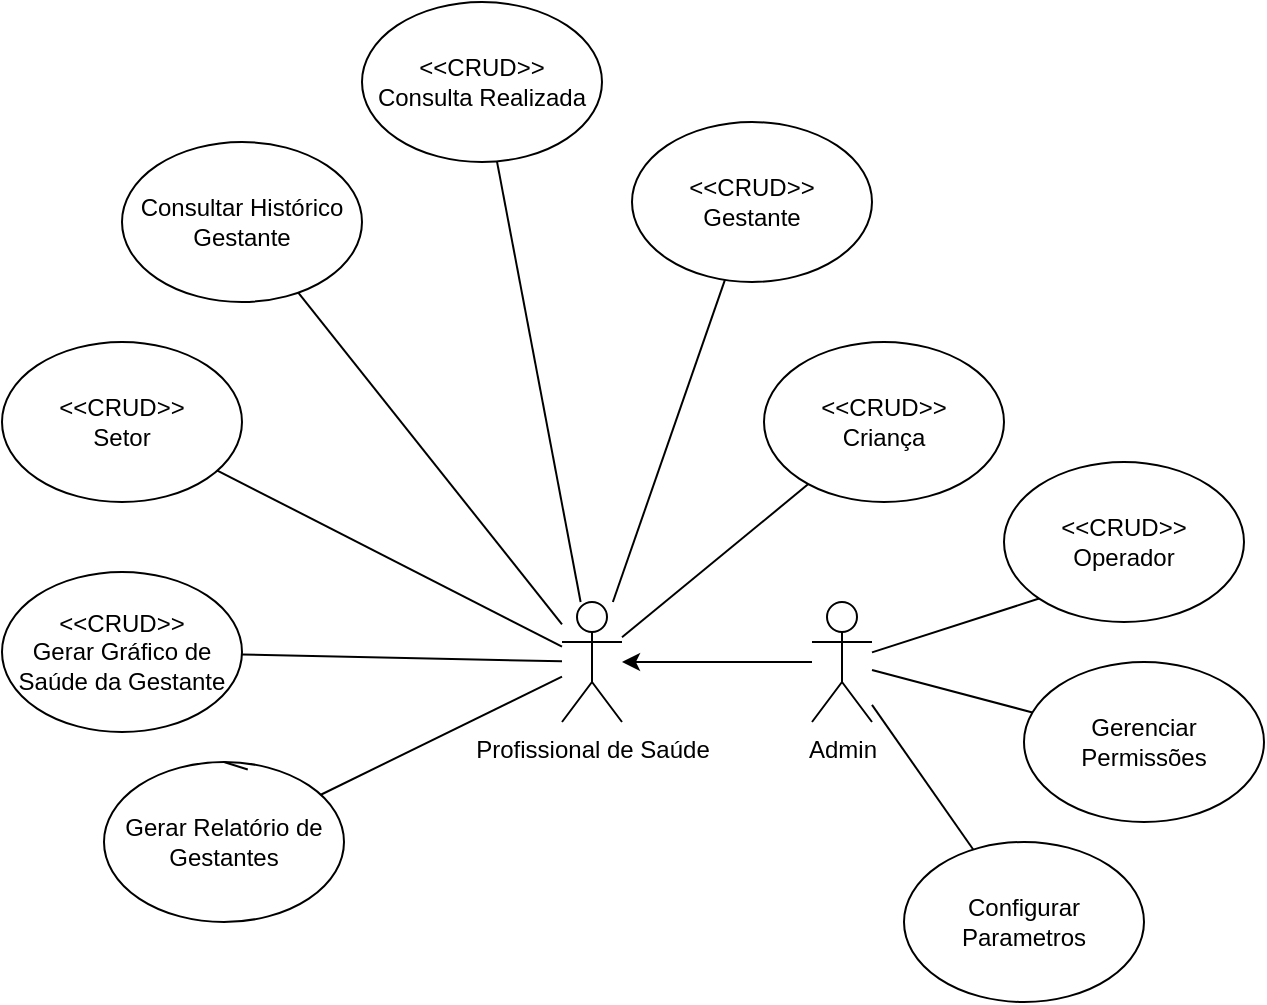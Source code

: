 <mxfile version="24.7.7">
  <diagram name="Página-1" id="X1CGwmnytC9Qd44VW7xk">
    <mxGraphModel dx="714" dy="783" grid="1" gridSize="10" guides="1" tooltips="1" connect="1" arrows="1" fold="1" page="1" pageScale="1" pageWidth="827" pageHeight="1169" math="0" shadow="0">
      <root>
        <mxCell id="0" />
        <mxCell id="1" parent="0" />
        <mxCell id="pm9dPlAaopKUU4j6xKAV-38" style="edgeStyle=none;shape=connector;rounded=0;orthogonalLoop=1;jettySize=auto;html=1;strokeColor=default;align=center;verticalAlign=middle;fontFamily=Helvetica;fontSize=11;fontColor=default;labelBackgroundColor=default;endArrow=none;" edge="1" parent="1" source="pm9dPlAaopKUU4j6xKAV-1" target="pm9dPlAaopKUU4j6xKAV-2">
          <mxGeometry relative="1" as="geometry" />
        </mxCell>
        <mxCell id="pm9dPlAaopKUU4j6xKAV-1" value="&lt;div&gt;&amp;lt;&amp;lt;CRUD&amp;gt;&amp;gt;&lt;/div&gt;&lt;div&gt;Consulta Realizada&lt;br&gt;&lt;/div&gt;" style="ellipse;whiteSpace=wrap;html=1;" vertex="1" parent="1">
          <mxGeometry x="289" y="300" width="120" height="80" as="geometry" />
        </mxCell>
        <object label="&lt;div&gt;Profissional de Saúde&lt;/div&gt;&lt;div&gt;&lt;br&gt;&lt;/div&gt;" id="pm9dPlAaopKUU4j6xKAV-2">
          <mxCell style="shape=umlActor;verticalLabelPosition=bottom;verticalAlign=top;html=1;outlineConnect=0;" vertex="1" parent="1">
            <mxGeometry x="389" y="600" width="30" height="60" as="geometry" />
          </mxCell>
        </object>
        <mxCell id="pm9dPlAaopKUU4j6xKAV-21" style="edgeStyle=orthogonalEdgeStyle;rounded=0;orthogonalLoop=1;jettySize=auto;html=1;" edge="1" parent="1" source="pm9dPlAaopKUU4j6xKAV-3" target="pm9dPlAaopKUU4j6xKAV-2">
          <mxGeometry relative="1" as="geometry" />
        </mxCell>
        <mxCell id="pm9dPlAaopKUU4j6xKAV-3" value="&lt;div&gt;Admin&lt;/div&gt;" style="shape=umlActor;verticalLabelPosition=bottom;verticalAlign=top;html=1;outlineConnect=0;" vertex="1" parent="1">
          <mxGeometry x="514" y="600" width="30" height="60" as="geometry" />
        </mxCell>
        <mxCell id="pm9dPlAaopKUU4j6xKAV-41" style="edgeStyle=none;shape=connector;rounded=0;orthogonalLoop=1;jettySize=auto;html=1;strokeColor=default;align=center;verticalAlign=middle;fontFamily=Helvetica;fontSize=11;fontColor=default;labelBackgroundColor=default;endArrow=none;" edge="1" parent="1" source="pm9dPlAaopKUU4j6xKAV-8" target="pm9dPlAaopKUU4j6xKAV-2">
          <mxGeometry relative="1" as="geometry" />
        </mxCell>
        <mxCell id="pm9dPlAaopKUU4j6xKAV-8" value="&lt;div&gt;&amp;lt;&amp;lt;CRUD&amp;gt;&amp;gt;&lt;/div&gt;&lt;div&gt;Gerar Gráfico de Saúde da Gestante&lt;br&gt;&lt;/div&gt;" style="ellipse;whiteSpace=wrap;html=1;" vertex="1" parent="1">
          <mxGeometry x="109" y="585" width="120" height="80" as="geometry" />
        </mxCell>
        <mxCell id="pm9dPlAaopKUU4j6xKAV-37" style="edgeStyle=none;shape=connector;rounded=0;orthogonalLoop=1;jettySize=auto;html=1;strokeColor=default;align=center;verticalAlign=middle;fontFamily=Helvetica;fontSize=11;fontColor=default;labelBackgroundColor=default;endArrow=none;" edge="1" parent="1" source="pm9dPlAaopKUU4j6xKAV-9" target="pm9dPlAaopKUU4j6xKAV-2">
          <mxGeometry relative="1" as="geometry" />
        </mxCell>
        <mxCell id="pm9dPlAaopKUU4j6xKAV-9" value="&lt;div&gt;&amp;lt;&amp;lt;CRUD&amp;gt;&amp;gt;&lt;/div&gt;&lt;div&gt;Gestante&lt;/div&gt;" style="ellipse;whiteSpace=wrap;html=1;" vertex="1" parent="1">
          <mxGeometry x="424" y="360" width="120" height="80" as="geometry" />
        </mxCell>
        <mxCell id="pm9dPlAaopKUU4j6xKAV-39" style="edgeStyle=none;shape=connector;rounded=0;orthogonalLoop=1;jettySize=auto;html=1;strokeColor=default;align=center;verticalAlign=middle;fontFamily=Helvetica;fontSize=11;fontColor=default;labelBackgroundColor=default;endArrow=none;" edge="1" parent="1" source="pm9dPlAaopKUU4j6xKAV-10" target="pm9dPlAaopKUU4j6xKAV-2">
          <mxGeometry relative="1" as="geometry" />
        </mxCell>
        <mxCell id="pm9dPlAaopKUU4j6xKAV-10" value="Consultar Histórico Gestante" style="ellipse;whiteSpace=wrap;html=1;" vertex="1" parent="1">
          <mxGeometry x="169" y="370" width="120" height="80" as="geometry" />
        </mxCell>
        <mxCell id="pm9dPlAaopKUU4j6xKAV-40" style="edgeStyle=none;shape=connector;rounded=0;orthogonalLoop=1;jettySize=auto;html=1;strokeColor=default;align=center;verticalAlign=middle;fontFamily=Helvetica;fontSize=11;fontColor=default;labelBackgroundColor=default;endArrow=none;" edge="1" parent="1" source="pm9dPlAaopKUU4j6xKAV-11" target="pm9dPlAaopKUU4j6xKAV-2">
          <mxGeometry relative="1" as="geometry" />
        </mxCell>
        <mxCell id="pm9dPlAaopKUU4j6xKAV-11" value="&lt;div&gt;&amp;lt;&amp;lt;CRUD&amp;gt;&amp;gt;&lt;/div&gt;&lt;div&gt;Setor&lt;/div&gt;" style="ellipse;whiteSpace=wrap;html=1;" vertex="1" parent="1">
          <mxGeometry x="109" y="470" width="120" height="80" as="geometry" />
        </mxCell>
        <mxCell id="pm9dPlAaopKUU4j6xKAV-42" style="edgeStyle=none;shape=connector;rounded=0;orthogonalLoop=1;jettySize=auto;html=1;strokeColor=default;align=center;verticalAlign=middle;fontFamily=Helvetica;fontSize=11;fontColor=default;labelBackgroundColor=default;endArrow=none;" edge="1" parent="1" source="pm9dPlAaopKUU4j6xKAV-12" target="pm9dPlAaopKUU4j6xKAV-2">
          <mxGeometry relative="1" as="geometry" />
        </mxCell>
        <mxCell id="pm9dPlAaopKUU4j6xKAV-12" value="Gerar Relatório de Gestantes" style="ellipse;whiteSpace=wrap;html=1;" vertex="1" parent="1">
          <mxGeometry x="160" y="680" width="120" height="80" as="geometry" />
        </mxCell>
        <mxCell id="pm9dPlAaopKUU4j6xKAV-35" style="edgeStyle=none;shape=connector;rounded=0;orthogonalLoop=1;jettySize=auto;html=1;strokeColor=default;align=center;verticalAlign=middle;fontFamily=Helvetica;fontSize=11;fontColor=default;labelBackgroundColor=default;endArrow=none;" edge="1" parent="1" source="pm9dPlAaopKUU4j6xKAV-13" target="pm9dPlAaopKUU4j6xKAV-2">
          <mxGeometry relative="1" as="geometry" />
        </mxCell>
        <mxCell id="pm9dPlAaopKUU4j6xKAV-13" value="&lt;div&gt;&amp;lt;&amp;lt;CRUD&amp;gt;&amp;gt;&lt;/div&gt;&lt;div&gt;Criança&lt;br&gt;&lt;/div&gt;" style="ellipse;whiteSpace=wrap;html=1;" vertex="1" parent="1">
          <mxGeometry x="490" y="470" width="120" height="80" as="geometry" />
        </mxCell>
        <mxCell id="pm9dPlAaopKUU4j6xKAV-31" style="edgeStyle=none;shape=connector;rounded=0;orthogonalLoop=1;jettySize=auto;html=1;strokeColor=default;align=center;verticalAlign=middle;fontFamily=Helvetica;fontSize=11;fontColor=default;labelBackgroundColor=default;endArrow=none;" edge="1" parent="1" source="pm9dPlAaopKUU4j6xKAV-14" target="pm9dPlAaopKUU4j6xKAV-3">
          <mxGeometry relative="1" as="geometry" />
        </mxCell>
        <mxCell id="pm9dPlAaopKUU4j6xKAV-14" value="&lt;div&gt;Configurar Parametros&lt;/div&gt;" style="ellipse;whiteSpace=wrap;html=1;" vertex="1" parent="1">
          <mxGeometry x="560" y="720" width="120" height="80" as="geometry" />
        </mxCell>
        <mxCell id="pm9dPlAaopKUU4j6xKAV-32" style="edgeStyle=none;shape=connector;rounded=0;orthogonalLoop=1;jettySize=auto;html=1;exitX=0;exitY=1;exitDx=0;exitDy=0;strokeColor=default;align=center;verticalAlign=middle;fontFamily=Helvetica;fontSize=11;fontColor=default;labelBackgroundColor=default;endArrow=none;" edge="1" parent="1" source="pm9dPlAaopKUU4j6xKAV-15" target="pm9dPlAaopKUU4j6xKAV-3">
          <mxGeometry relative="1" as="geometry" />
        </mxCell>
        <mxCell id="pm9dPlAaopKUU4j6xKAV-15" value="&lt;div&gt;&amp;lt;&amp;lt;CRUD&amp;gt;&amp;gt;&lt;/div&gt;&lt;div&gt;Operador&lt;/div&gt;" style="ellipse;whiteSpace=wrap;html=1;" vertex="1" parent="1">
          <mxGeometry x="610" y="530" width="120" height="80" as="geometry" />
        </mxCell>
        <mxCell id="pm9dPlAaopKUU4j6xKAV-33" style="edgeStyle=none;shape=connector;rounded=0;orthogonalLoop=1;jettySize=auto;html=1;exitX=0.5;exitY=0;exitDx=0;exitDy=0;strokeColor=default;align=center;verticalAlign=middle;fontFamily=Helvetica;fontSize=11;fontColor=default;labelBackgroundColor=default;endArrow=none;" edge="1" parent="1" source="pm9dPlAaopKUU4j6xKAV-12" target="pm9dPlAaopKUU4j6xKAV-12">
          <mxGeometry relative="1" as="geometry" />
        </mxCell>
        <mxCell id="pm9dPlAaopKUU4j6xKAV-34" style="edgeStyle=none;shape=connector;rounded=0;orthogonalLoop=1;jettySize=auto;html=1;exitX=0.5;exitY=0;exitDx=0;exitDy=0;entryX=0.599;entryY=0.047;entryDx=0;entryDy=0;entryPerimeter=0;strokeColor=default;align=center;verticalAlign=middle;fontFamily=Helvetica;fontSize=11;fontColor=default;labelBackgroundColor=default;endArrow=none;" edge="1" parent="1" source="pm9dPlAaopKUU4j6xKAV-12" target="pm9dPlAaopKUU4j6xKAV-12">
          <mxGeometry relative="1" as="geometry" />
        </mxCell>
        <mxCell id="pm9dPlAaopKUU4j6xKAV-44" style="edgeStyle=none;shape=connector;rounded=0;orthogonalLoop=1;jettySize=auto;html=1;strokeColor=default;align=center;verticalAlign=middle;fontFamily=Helvetica;fontSize=11;fontColor=default;labelBackgroundColor=default;endArrow=none;" edge="1" parent="1" source="pm9dPlAaopKUU4j6xKAV-43" target="pm9dPlAaopKUU4j6xKAV-3">
          <mxGeometry relative="1" as="geometry" />
        </mxCell>
        <mxCell id="pm9dPlAaopKUU4j6xKAV-43" value="Gerenciar Permissões" style="ellipse;whiteSpace=wrap;html=1;" vertex="1" parent="1">
          <mxGeometry x="620" y="630" width="120" height="80" as="geometry" />
        </mxCell>
      </root>
    </mxGraphModel>
  </diagram>
</mxfile>
